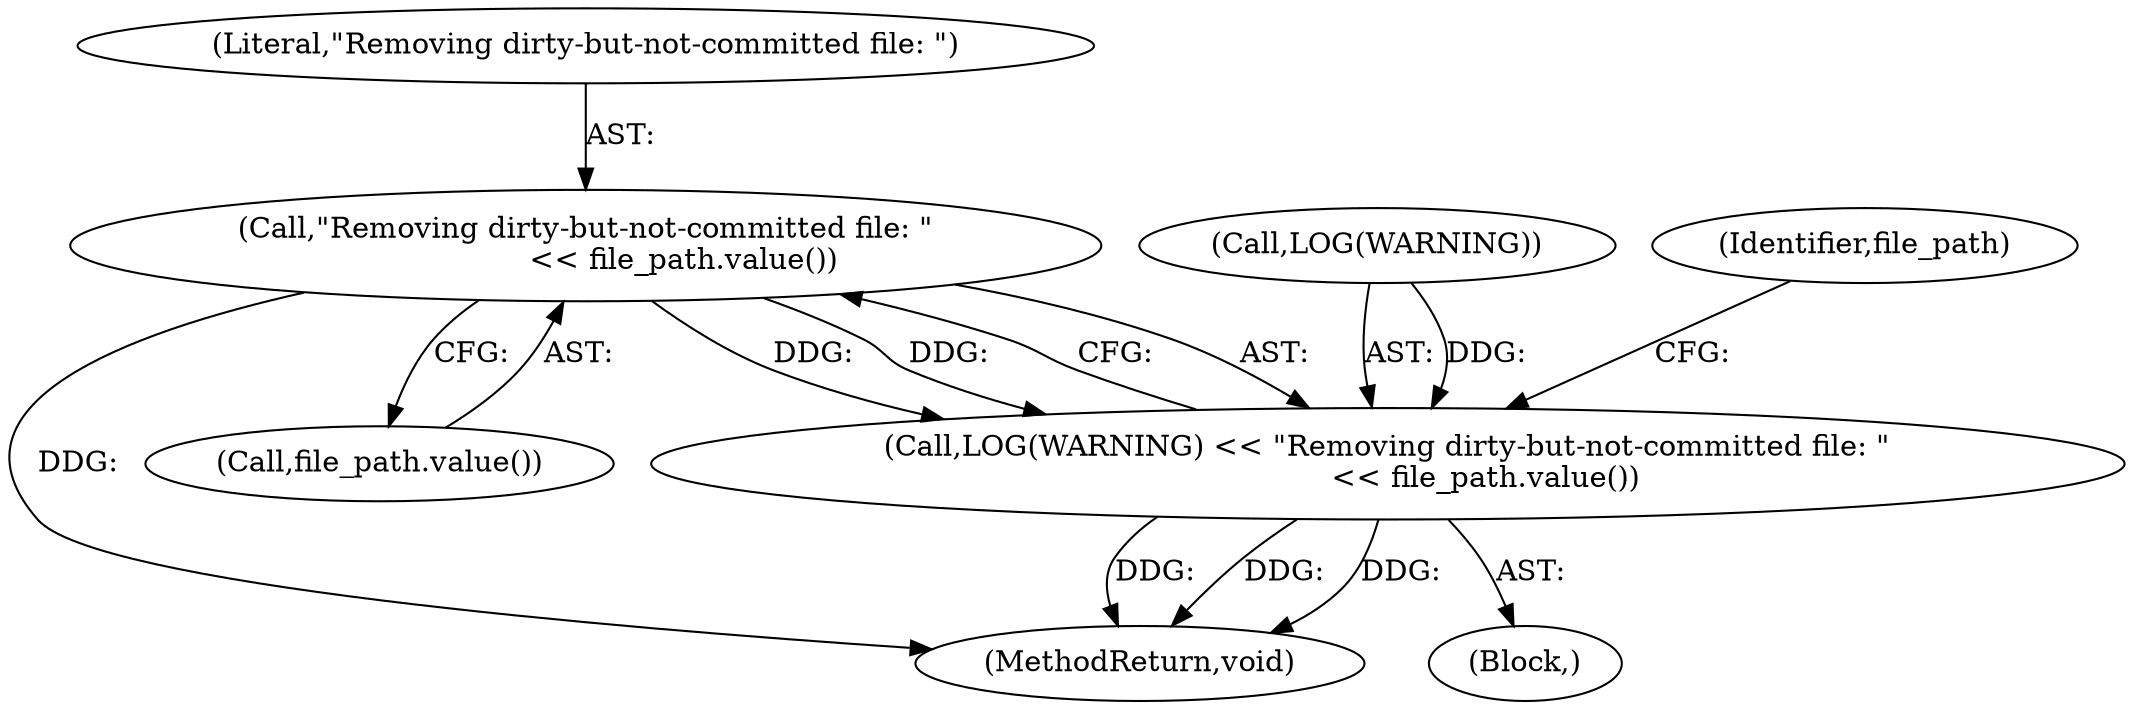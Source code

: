 digraph "1_Chrome_baef1ffd73db183ca50c854e1779ed7f6e5100a8_5@del" {
"1000155" [label="(Call,\"Removing dirty-but-not-committed file: \"\n                     << file_path.value())"];
"1000152" [label="(Call,LOG(WARNING) << \"Removing dirty-but-not-committed file: \"\n                     << file_path.value())"];
"1000153" [label="(Call,LOG(WARNING))"];
"1000181" [label="(MethodReturn,void)"];
"1000156" [label="(Literal,\"Removing dirty-but-not-committed file: \")"];
"1000152" [label="(Call,LOG(WARNING) << \"Removing dirty-but-not-committed file: \"\n                     << file_path.value())"];
"1000157" [label="(Call,file_path.value())"];
"1000155" [label="(Call,\"Removing dirty-but-not-committed file: \"\n                     << file_path.value())"];
"1000159" [label="(Identifier,file_path)"];
"1000151" [label="(Block,)"];
"1000155" -> "1000152"  [label="AST: "];
"1000155" -> "1000157"  [label="CFG: "];
"1000156" -> "1000155"  [label="AST: "];
"1000157" -> "1000155"  [label="AST: "];
"1000152" -> "1000155"  [label="CFG: "];
"1000155" -> "1000181"  [label="DDG: "];
"1000155" -> "1000152"  [label="DDG: "];
"1000155" -> "1000152"  [label="DDG: "];
"1000152" -> "1000151"  [label="AST: "];
"1000153" -> "1000152"  [label="AST: "];
"1000159" -> "1000152"  [label="CFG: "];
"1000152" -> "1000181"  [label="DDG: "];
"1000152" -> "1000181"  [label="DDG: "];
"1000152" -> "1000181"  [label="DDG: "];
"1000153" -> "1000152"  [label="DDG: "];
}
